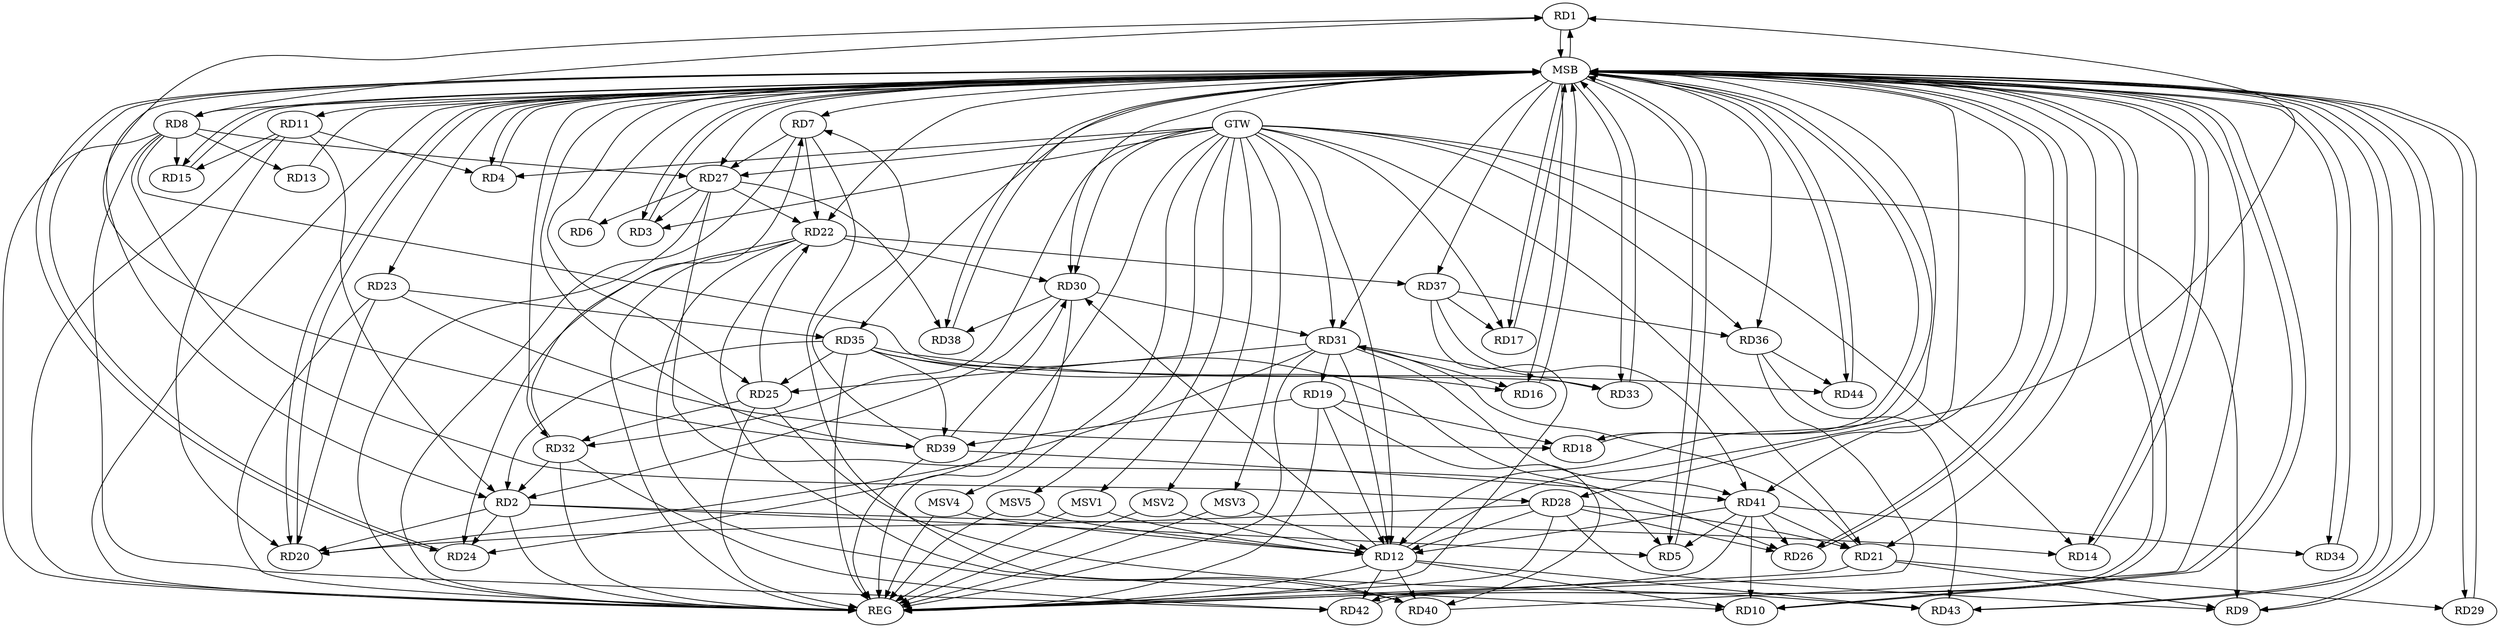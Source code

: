 strict digraph G {
  RD1 [ label="RD1" ];
  RD2 [ label="RD2" ];
  RD3 [ label="RD3" ];
  RD4 [ label="RD4" ];
  RD5 [ label="RD5" ];
  RD6 [ label="RD6" ];
  RD7 [ label="RD7" ];
  RD8 [ label="RD8" ];
  RD9 [ label="RD9" ];
  RD10 [ label="RD10" ];
  RD11 [ label="RD11" ];
  RD12 [ label="RD12" ];
  RD13 [ label="RD13" ];
  RD14 [ label="RD14" ];
  RD15 [ label="RD15" ];
  RD16 [ label="RD16" ];
  RD17 [ label="RD17" ];
  RD18 [ label="RD18" ];
  RD19 [ label="RD19" ];
  RD20 [ label="RD20" ];
  RD21 [ label="RD21" ];
  RD22 [ label="RD22" ];
  RD23 [ label="RD23" ];
  RD24 [ label="RD24" ];
  RD25 [ label="RD25" ];
  RD26 [ label="RD26" ];
  RD27 [ label="RD27" ];
  RD28 [ label="RD28" ];
  RD29 [ label="RD29" ];
  RD30 [ label="RD30" ];
  RD31 [ label="RD31" ];
  RD32 [ label="RD32" ];
  RD33 [ label="RD33" ];
  RD34 [ label="RD34" ];
  RD35 [ label="RD35" ];
  RD36 [ label="RD36" ];
  RD37 [ label="RD37" ];
  RD38 [ label="RD38" ];
  RD39 [ label="RD39" ];
  RD40 [ label="RD40" ];
  RD41 [ label="RD41" ];
  RD42 [ label="RD42" ];
  RD43 [ label="RD43" ];
  RD44 [ label="RD44" ];
  GTW [ label="GTW" ];
  REG [ label="REG" ];
  MSB [ label="MSB" ];
  MSV1 [ label="MSV1" ];
  MSV2 [ label="MSV2" ];
  MSV3 [ label="MSV3" ];
  MSV4 [ label="MSV4" ];
  MSV5 [ label="MSV5" ];
  RD8 -> RD1;
  RD12 -> RD1;
  RD39 -> RD1;
  RD2 -> RD5;
  RD11 -> RD2;
  RD2 -> RD14;
  RD2 -> RD20;
  RD2 -> RD24;
  RD30 -> RD2;
  RD32 -> RD2;
  RD35 -> RD2;
  RD27 -> RD3;
  RD11 -> RD4;
  RD27 -> RD5;
  RD41 -> RD5;
  RD27 -> RD6;
  RD7 -> RD22;
  RD7 -> RD27;
  RD32 -> RD7;
  RD39 -> RD7;
  RD7 -> RD40;
  RD8 -> RD13;
  RD8 -> RD15;
  RD8 -> RD27;
  RD8 -> RD28;
  RD8 -> RD33;
  RD8 -> RD42;
  RD21 -> RD9;
  RD28 -> RD9;
  RD12 -> RD10;
  RD22 -> RD10;
  RD41 -> RD10;
  RD11 -> RD15;
  RD11 -> RD20;
  RD19 -> RD12;
  RD28 -> RD12;
  RD12 -> RD30;
  RD31 -> RD12;
  RD12 -> RD40;
  RD41 -> RD12;
  RD12 -> RD42;
  RD12 -> RD43;
  RD31 -> RD16;
  RD35 -> RD16;
  RD37 -> RD17;
  RD19 -> RD18;
  RD23 -> RD18;
  RD31 -> RD19;
  RD19 -> RD39;
  RD19 -> RD40;
  RD23 -> RD20;
  RD28 -> RD20;
  RD31 -> RD20;
  RD28 -> RD21;
  RD21 -> RD29;
  RD21 -> RD31;
  RD41 -> RD21;
  RD22 -> RD24;
  RD25 -> RD22;
  RD27 -> RD22;
  RD22 -> RD30;
  RD22 -> RD37;
  RD22 -> RD40;
  RD23 -> RD35;
  RD31 -> RD25;
  RD25 -> RD32;
  RD35 -> RD25;
  RD25 -> RD43;
  RD28 -> RD26;
  RD35 -> RD26;
  RD41 -> RD26;
  RD27 -> RD38;
  RD30 -> RD31;
  RD30 -> RD38;
  RD39 -> RD30;
  RD31 -> RD33;
  RD31 -> RD41;
  RD32 -> RD42;
  RD41 -> RD34;
  RD35 -> RD39;
  RD35 -> RD44;
  RD37 -> RD36;
  RD36 -> RD43;
  RD36 -> RD44;
  RD37 -> RD41;
  RD39 -> RD41;
  GTW -> RD36;
  GTW -> RD4;
  GTW -> RD14;
  GTW -> RD21;
  GTW -> RD31;
  GTW -> RD9;
  GTW -> RD27;
  GTW -> RD12;
  GTW -> RD32;
  GTW -> RD17;
  GTW -> RD24;
  GTW -> RD3;
  GTW -> RD30;
  RD2 -> REG;
  RD7 -> REG;
  RD8 -> REG;
  RD11 -> REG;
  RD12 -> REG;
  RD19 -> REG;
  RD21 -> REG;
  RD22 -> REG;
  RD23 -> REG;
  RD25 -> REG;
  RD27 -> REG;
  RD28 -> REG;
  RD30 -> REG;
  RD31 -> REG;
  RD32 -> REG;
  RD35 -> REG;
  RD36 -> REG;
  RD37 -> REG;
  RD39 -> REG;
  RD41 -> REG;
  RD1 -> MSB;
  MSB -> RD2;
  MSB -> RD16;
  MSB -> RD18;
  MSB -> RD21;
  MSB -> RD28;
  MSB -> RD33;
  MSB -> RD41;
  MSB -> RD43;
  MSB -> REG;
  RD3 -> MSB;
  MSB -> RD10;
  MSB -> RD17;
  MSB -> RD30;
  RD4 -> MSB;
  MSB -> RD24;
  MSB -> RD42;
  RD5 -> MSB;
  MSB -> RD29;
  RD6 -> MSB;
  MSB -> RD5;
  RD9 -> MSB;
  MSB -> RD15;
  MSB -> RD20;
  RD10 -> MSB;
  MSB -> RD12;
  RD13 -> MSB;
  MSB -> RD25;
  MSB -> RD34;
  MSB -> RD37;
  MSB -> RD38;
  RD14 -> MSB;
  MSB -> RD4;
  MSB -> RD23;
  MSB -> RD35;
  RD15 -> MSB;
  MSB -> RD31;
  MSB -> RD39;
  RD16 -> MSB;
  RD17 -> MSB;
  MSB -> RD1;
  MSB -> RD9;
  MSB -> RD22;
  MSB -> RD32;
  RD18 -> MSB;
  RD20 -> MSB;
  MSB -> RD8;
  RD24 -> MSB;
  MSB -> RD14;
  MSB -> RD36;
  RD26 -> MSB;
  RD29 -> MSB;
  RD33 -> MSB;
  RD34 -> MSB;
  MSB -> RD3;
  RD38 -> MSB;
  RD40 -> MSB;
  MSB -> RD11;
  MSB -> RD44;
  RD42 -> MSB;
  MSB -> RD7;
  MSB -> RD26;
  RD43 -> MSB;
  MSB -> RD27;
  RD44 -> MSB;
  MSV1 -> RD12;
  GTW -> MSV1;
  MSV1 -> REG;
  MSV2 -> RD12;
  MSV3 -> RD12;
  MSV4 -> RD12;
  GTW -> MSV2;
  MSV2 -> REG;
  GTW -> MSV3;
  MSV3 -> REG;
  GTW -> MSV4;
  MSV4 -> REG;
  MSV5 -> RD12;
  GTW -> MSV5;
  MSV5 -> REG;
}
